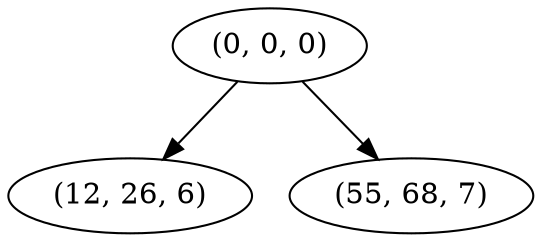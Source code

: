 digraph tree {
    "(0, 0, 0)";
    "(12, 26, 6)";
    "(55, 68, 7)";
    "(0, 0, 0)" -> "(12, 26, 6)";
    "(0, 0, 0)" -> "(55, 68, 7)";
}
